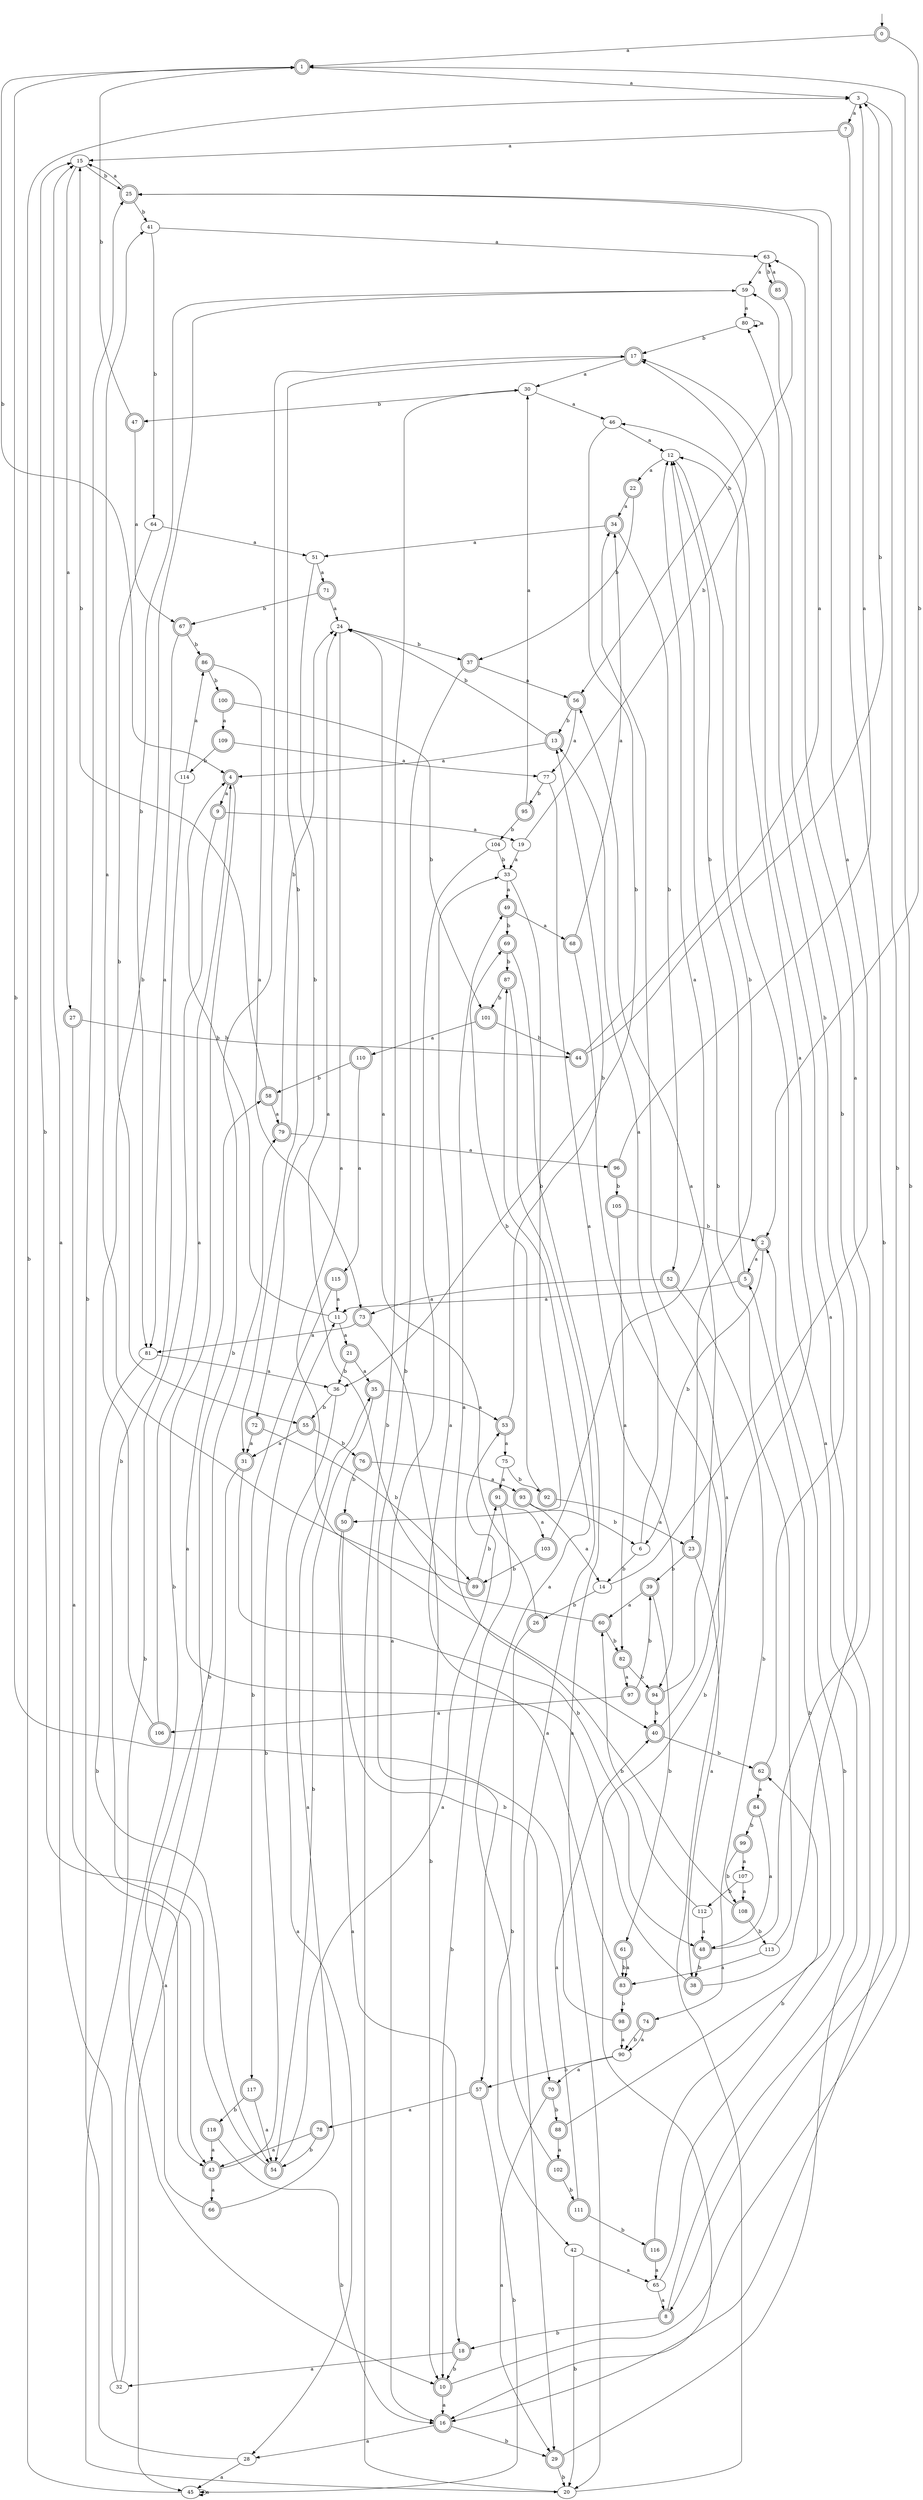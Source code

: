 digraph RandomDFA {
  __start0 [label="", shape=none];
  __start0 -> 0 [label=""];
  0 [shape=circle] [shape=doublecircle]
  0 -> 1 [label="a"]
  0 -> 2 [label="b"]
  1 [shape=doublecircle]
  1 -> 3 [label="a"]
  1 -> 4 [label="b"]
  2 [shape=doublecircle]
  2 -> 5 [label="a"]
  2 -> 6 [label="b"]
  3
  3 -> 7 [label="a"]
  3 -> 8 [label="b"]
  4 [shape=doublecircle]
  4 -> 9 [label="a"]
  4 -> 10 [label="b"]
  5 [shape=doublecircle]
  5 -> 11 [label="a"]
  5 -> 12 [label="b"]
  6
  6 -> 13 [label="a"]
  6 -> 14 [label="b"]
  7 [shape=doublecircle]
  7 -> 15 [label="a"]
  7 -> 16 [label="b"]
  8 [shape=doublecircle]
  8 -> 17 [label="a"]
  8 -> 18 [label="b"]
  9 [shape=doublecircle]
  9 -> 19 [label="a"]
  9 -> 20 [label="b"]
  10 [shape=doublecircle]
  10 -> 16 [label="a"]
  10 -> 1 [label="b"]
  11
  11 -> 21 [label="a"]
  11 -> 4 [label="b"]
  12
  12 -> 22 [label="a"]
  12 -> 23 [label="b"]
  13 [shape=doublecircle]
  13 -> 4 [label="a"]
  13 -> 24 [label="b"]
  14
  14 -> 25 [label="a"]
  14 -> 26 [label="b"]
  15
  15 -> 27 [label="a"]
  15 -> 25 [label="b"]
  16 [shape=doublecircle]
  16 -> 28 [label="a"]
  16 -> 29 [label="b"]
  17 [shape=doublecircle]
  17 -> 30 [label="a"]
  17 -> 31 [label="b"]
  18 [shape=doublecircle]
  18 -> 32 [label="a"]
  18 -> 10 [label="b"]
  19
  19 -> 33 [label="a"]
  19 -> 17 [label="b"]
  20
  20 -> 34 [label="a"]
  20 -> 30 [label="b"]
  21 [shape=doublecircle]
  21 -> 35 [label="a"]
  21 -> 36 [label="b"]
  22 [shape=doublecircle]
  22 -> 34 [label="a"]
  22 -> 37 [label="b"]
  23 [shape=doublecircle]
  23 -> 38 [label="a"]
  23 -> 39 [label="b"]
  24
  24 -> 40 [label="a"]
  24 -> 37 [label="b"]
  25 [shape=doublecircle]
  25 -> 15 [label="a"]
  25 -> 41 [label="b"]
  26 [shape=doublecircle]
  26 -> 24 [label="a"]
  26 -> 42 [label="b"]
  27 [shape=doublecircle]
  27 -> 43 [label="a"]
  27 -> 44 [label="b"]
  28
  28 -> 45 [label="a"]
  28 -> 25 [label="b"]
  29 [shape=doublecircle]
  29 -> 12 [label="a"]
  29 -> 20 [label="b"]
  30
  30 -> 46 [label="a"]
  30 -> 47 [label="b"]
  31 [shape=doublecircle]
  31 -> 45 [label="a"]
  31 -> 48 [label="b"]
  32
  32 -> 15 [label="a"]
  32 -> 17 [label="b"]
  33
  33 -> 49 [label="a"]
  33 -> 50 [label="b"]
  34 [shape=doublecircle]
  34 -> 51 [label="a"]
  34 -> 52 [label="b"]
  35 [shape=doublecircle]
  35 -> 53 [label="a"]
  35 -> 54 [label="b"]
  36
  36 -> 28 [label="a"]
  36 -> 55 [label="b"]
  37 [shape=doublecircle]
  37 -> 56 [label="a"]
  37 -> 57 [label="b"]
  38 [shape=doublecircle]
  38 -> 58 [label="a"]
  38 -> 59 [label="b"]
  39 [shape=doublecircle]
  39 -> 60 [label="a"]
  39 -> 61 [label="b"]
  40 [shape=doublecircle]
  40 -> 46 [label="a"]
  40 -> 62 [label="b"]
  41
  41 -> 63 [label="a"]
  41 -> 64 [label="b"]
  42
  42 -> 65 [label="a"]
  42 -> 20 [label="b"]
  43 [shape=doublecircle]
  43 -> 66 [label="a"]
  43 -> 11 [label="b"]
  44 [shape=doublecircle]
  44 -> 25 [label="a"]
  44 -> 3 [label="b"]
  45
  45 -> 45 [label="a"]
  45 -> 3 [label="b"]
  46
  46 -> 12 [label="a"]
  46 -> 36 [label="b"]
  47 [shape=doublecircle]
  47 -> 67 [label="a"]
  47 -> 1 [label="b"]
  48 [shape=doublecircle]
  48 -> 63 [label="a"]
  48 -> 38 [label="b"]
  49 [shape=doublecircle]
  49 -> 68 [label="a"]
  49 -> 69 [label="b"]
  50 [shape=doublecircle]
  50 -> 18 [label="a"]
  50 -> 70 [label="b"]
  51
  51 -> 71 [label="a"]
  51 -> 72 [label="b"]
  52 [shape=doublecircle]
  52 -> 73 [label="a"]
  52 -> 74 [label="b"]
  53 [shape=doublecircle]
  53 -> 75 [label="a"]
  53 -> 13 [label="b"]
  54 [shape=doublecircle]
  54 -> 53 [label="a"]
  54 -> 15 [label="b"]
  55 [shape=doublecircle]
  55 -> 31 [label="a"]
  55 -> 76 [label="b"]
  56 [shape=doublecircle]
  56 -> 77 [label="a"]
  56 -> 13 [label="b"]
  57 [shape=doublecircle]
  57 -> 78 [label="a"]
  57 -> 45 [label="b"]
  58 [shape=doublecircle]
  58 -> 79 [label="a"]
  58 -> 15 [label="b"]
  59
  59 -> 80 [label="a"]
  59 -> 81 [label="b"]
  60 [shape=doublecircle]
  60 -> 24 [label="a"]
  60 -> 82 [label="b"]
  61 [shape=doublecircle]
  61 -> 83 [label="a"]
  61 -> 83 [label="b"]
  62 [shape=doublecircle]
  62 -> 84 [label="a"]
  62 -> 80 [label="b"]
  63
  63 -> 59 [label="a"]
  63 -> 85 [label="b"]
  64
  64 -> 51 [label="a"]
  64 -> 55 [label="b"]
  65
  65 -> 8 [label="a"]
  65 -> 2 [label="b"]
  66 [shape=doublecircle]
  66 -> 35 [label="a"]
  66 -> 79 [label="b"]
  67 [shape=doublecircle]
  67 -> 81 [label="a"]
  67 -> 86 [label="b"]
  68 [shape=doublecircle]
  68 -> 34 [label="a"]
  68 -> 16 [label="b"]
  69 [shape=doublecircle]
  69 -> 20 [label="a"]
  69 -> 87 [label="b"]
  70 [shape=doublecircle]
  70 -> 29 [label="a"]
  70 -> 88 [label="b"]
  71 [shape=doublecircle]
  71 -> 24 [label="a"]
  71 -> 67 [label="b"]
  72 [shape=doublecircle]
  72 -> 31 [label="a"]
  72 -> 89 [label="b"]
  73 [shape=doublecircle]
  73 -> 81 [label="a"]
  73 -> 10 [label="b"]
  74 [shape=doublecircle]
  74 -> 90 [label="a"]
  74 -> 90 [label="b"]
  75
  75 -> 91 [label="a"]
  75 -> 92 [label="b"]
  76 [shape=doublecircle]
  76 -> 93 [label="a"]
  76 -> 50 [label="b"]
  77
  77 -> 94 [label="a"]
  77 -> 95 [label="b"]
  78 [shape=doublecircle]
  78 -> 43 [label="a"]
  78 -> 54 [label="b"]
  79 [shape=doublecircle]
  79 -> 96 [label="a"]
  79 -> 24 [label="b"]
  80
  80 -> 80 [label="a"]
  80 -> 17 [label="b"]
  81
  81 -> 36 [label="a"]
  81 -> 54 [label="b"]
  82 [shape=doublecircle]
  82 -> 97 [label="a"]
  82 -> 94 [label="b"]
  83 [shape=doublecircle]
  83 -> 33 [label="a"]
  83 -> 98 [label="b"]
  84 [shape=doublecircle]
  84 -> 48 [label="a"]
  84 -> 99 [label="b"]
  85 [shape=doublecircle]
  85 -> 63 [label="a"]
  85 -> 56 [label="b"]
  86 [shape=doublecircle]
  86 -> 73 [label="a"]
  86 -> 100 [label="b"]
  87 [shape=doublecircle]
  87 -> 29 [label="a"]
  87 -> 101 [label="b"]
  88 [shape=doublecircle]
  88 -> 102 [label="a"]
  88 -> 5 [label="b"]
  89 [shape=doublecircle]
  89 -> 41 [label="a"]
  89 -> 91 [label="b"]
  90
  90 -> 70 [label="a"]
  90 -> 57 [label="b"]
  91 [shape=doublecircle]
  91 -> 103 [label="a"]
  91 -> 10 [label="b"]
  92 [shape=doublecircle]
  92 -> 23 [label="a"]
  92 -> 69 [label="b"]
  93 [shape=doublecircle]
  93 -> 14 [label="a"]
  93 -> 6 [label="b"]
  94 [shape=doublecircle]
  94 -> 56 [label="a"]
  94 -> 40 [label="b"]
  95 [shape=doublecircle]
  95 -> 30 [label="a"]
  95 -> 104 [label="b"]
  96 [shape=doublecircle]
  96 -> 3 [label="a"]
  96 -> 105 [label="b"]
  97 [shape=doublecircle]
  97 -> 106 [label="a"]
  97 -> 39 [label="b"]
  98 [shape=doublecircle]
  98 -> 90 [label="a"]
  98 -> 1 [label="b"]
  99 [shape=doublecircle]
  99 -> 107 [label="a"]
  99 -> 108 [label="b"]
  100 [shape=doublecircle]
  100 -> 109 [label="a"]
  100 -> 101 [label="b"]
  101 [shape=doublecircle]
  101 -> 110 [label="a"]
  101 -> 44 [label="b"]
  102 [shape=doublecircle]
  102 -> 87 [label="a"]
  102 -> 111 [label="b"]
  103 [shape=doublecircle]
  103 -> 12 [label="a"]
  103 -> 89 [label="b"]
  104
  104 -> 16 [label="a"]
  104 -> 33 [label="b"]
  105 [shape=doublecircle]
  105 -> 82 [label="a"]
  105 -> 2 [label="b"]
  106 [shape=doublecircle]
  106 -> 4 [label="a"]
  106 -> 59 [label="b"]
  107
  107 -> 108 [label="a"]
  107 -> 112 [label="b"]
  108 [shape=doublecircle]
  108 -> 49 [label="a"]
  108 -> 113 [label="b"]
  109 [shape=doublecircle]
  109 -> 77 [label="a"]
  109 -> 114 [label="b"]
  110 [shape=doublecircle]
  110 -> 115 [label="a"]
  110 -> 58 [label="b"]
  111 [shape=doublecircle]
  111 -> 40 [label="a"]
  111 -> 116 [label="b"]
  112
  112 -> 48 [label="a"]
  112 -> 60 [label="b"]
  113
  113 -> 83 [label="a"]
  113 -> 12 [label="b"]
  114
  114 -> 86 [label="a"]
  114 -> 43 [label="b"]
  115 [shape=doublecircle]
  115 -> 11 [label="a"]
  115 -> 117 [label="b"]
  116 [shape=doublecircle]
  116 -> 65 [label="a"]
  116 -> 62 [label="b"]
  117 [shape=doublecircle]
  117 -> 54 [label="a"]
  117 -> 118 [label="b"]
  118 [shape=doublecircle]
  118 -> 43 [label="a"]
  118 -> 16 [label="b"]
}
